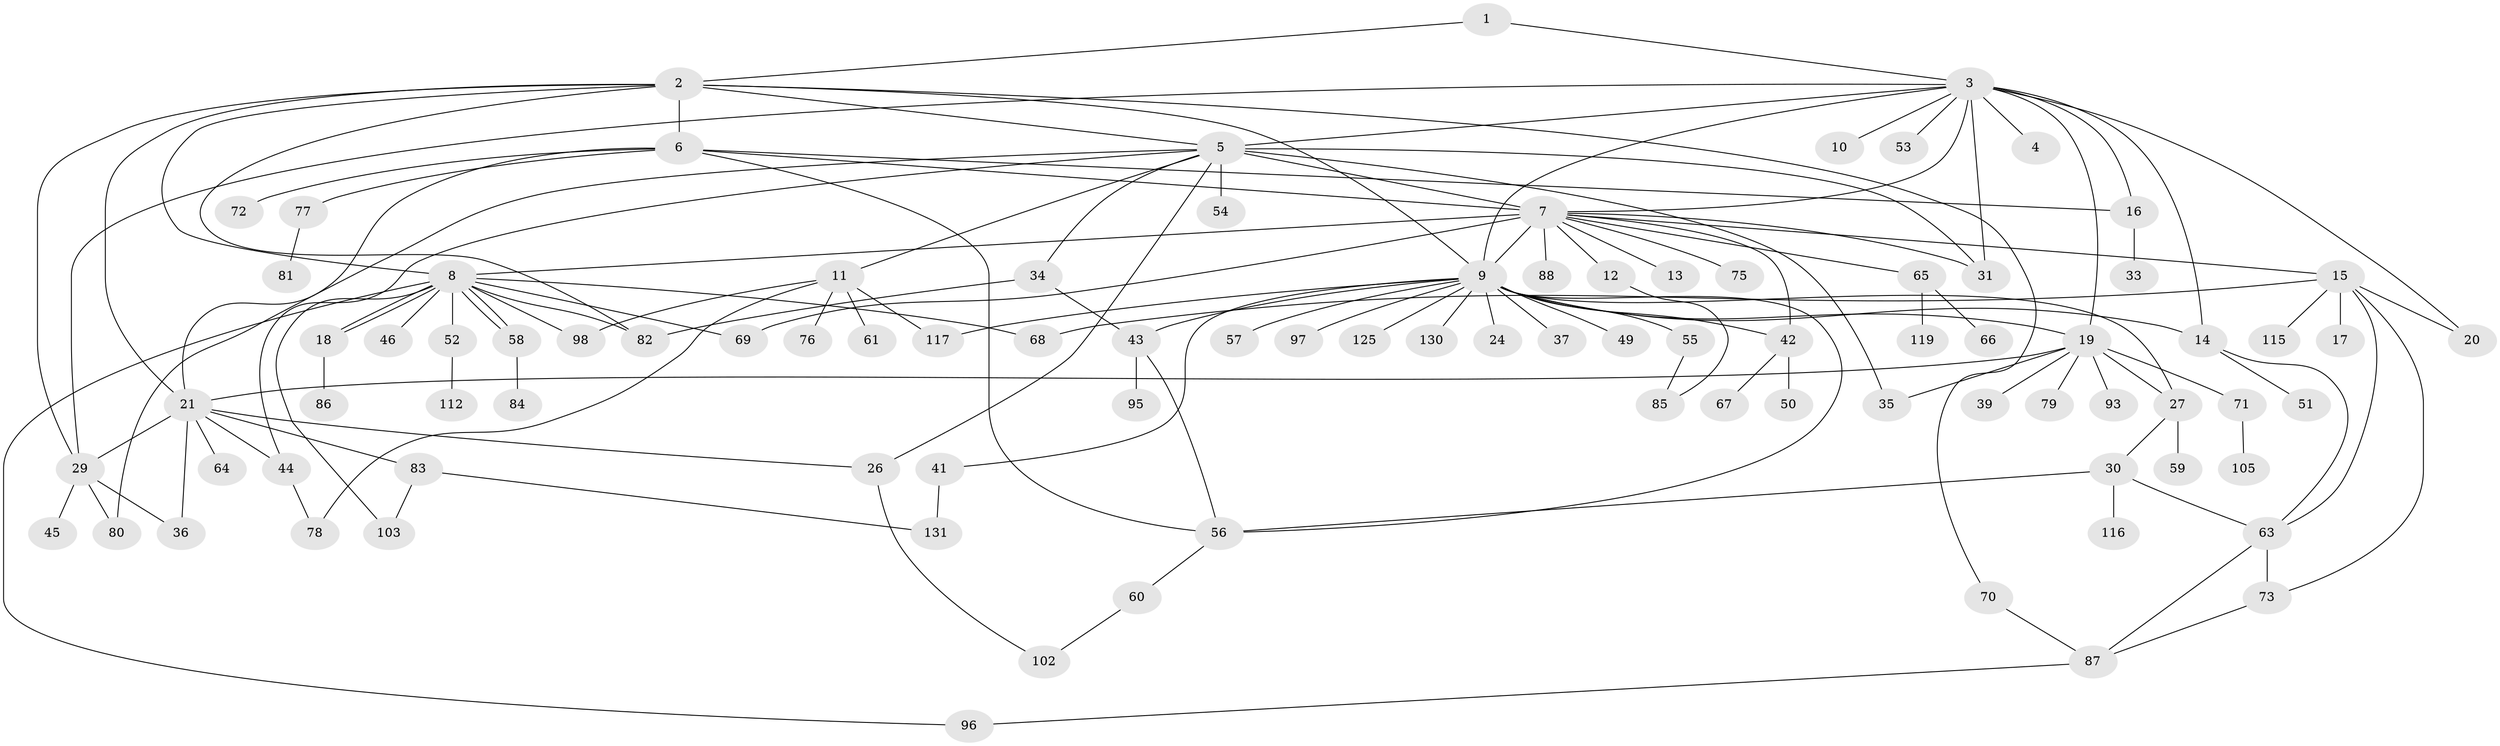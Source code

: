 // original degree distribution, {2: 0.23308270676691728, 4: 0.06766917293233082, 11: 0.015037593984962405, 1: 0.45864661654135336, 15: 0.022556390977443608, 7: 0.03007518796992481, 21: 0.007518796992481203, 6: 0.015037593984962405, 5: 0.05263157894736842, 3: 0.09022556390977443, 12: 0.007518796992481203}
// Generated by graph-tools (version 1.1) at 2025/18/03/04/25 18:18:02]
// undirected, 93 vertices, 138 edges
graph export_dot {
graph [start="1"]
  node [color=gray90,style=filled];
  1;
  2 [super="+25"];
  3 [super="+90+92+22"];
  4;
  5 [super="+28+74+47+23+91"];
  6;
  7 [super="+40+101+109"];
  8;
  9;
  10;
  11;
  12;
  13;
  14 [super="+107"];
  15;
  16;
  17;
  18 [super="+48+32"];
  19 [super="+38"];
  20;
  21 [super="+122+129+89"];
  24 [super="+110"];
  26;
  27;
  29;
  30;
  31;
  33;
  34;
  35 [super="+106"];
  36 [super="+62"];
  37 [super="+94+124+111+100"];
  39;
  41;
  42;
  43;
  44;
  45;
  46;
  49;
  50;
  51;
  52;
  53;
  54;
  55;
  56;
  57;
  58;
  59;
  60;
  61;
  63;
  64;
  65;
  66;
  67;
  68;
  69;
  70;
  71;
  72;
  73;
  75;
  76;
  77;
  78;
  79;
  80;
  81;
  82 [super="+126"];
  83;
  84;
  85;
  86;
  87;
  88;
  93;
  95 [super="+118+123"];
  96 [super="+120"];
  97;
  98 [super="+108"];
  102;
  103 [super="+132"];
  105;
  112;
  115;
  116;
  117 [super="+133"];
  119;
  125;
  130;
  131;
  1 -- 2;
  1 -- 3;
  2 -- 6;
  2 -- 8;
  2 -- 82;
  2 -- 21;
  2 -- 70;
  2 -- 9;
  2 -- 29;
  2 -- 5;
  3 -- 4;
  3 -- 5;
  3 -- 10;
  3 -- 14;
  3 -- 19 [weight=2];
  3 -- 20;
  3 -- 53;
  3 -- 16;
  3 -- 9;
  3 -- 29;
  3 -- 7;
  3 -- 31;
  5 -- 7 [weight=3];
  5 -- 11;
  5 -- 26;
  5 -- 31;
  5 -- 34;
  5 -- 44;
  5 -- 54;
  5 -- 80;
  5 -- 35;
  6 -- 16;
  6 -- 56;
  6 -- 72;
  6 -- 77;
  6 -- 21;
  6 -- 7;
  7 -- 8 [weight=2];
  7 -- 9 [weight=2];
  7 -- 12;
  7 -- 13;
  7 -- 15;
  7 -- 42;
  7 -- 65;
  7 -- 69;
  7 -- 75;
  7 -- 88;
  7 -- 31;
  8 -- 18;
  8 -- 18;
  8 -- 46;
  8 -- 52;
  8 -- 58;
  8 -- 58;
  8 -- 68;
  8 -- 69;
  8 -- 82;
  8 -- 96;
  8 -- 103;
  8 -- 98;
  9 -- 14;
  9 -- 19;
  9 -- 24;
  9 -- 27;
  9 -- 37;
  9 -- 41;
  9 -- 42;
  9 -- 43;
  9 -- 49;
  9 -- 55;
  9 -- 56;
  9 -- 57;
  9 -- 97;
  9 -- 117;
  9 -- 125;
  9 -- 130;
  11 -- 61;
  11 -- 76;
  11 -- 78;
  11 -- 98;
  11 -- 117;
  12 -- 85;
  14 -- 51;
  14 -- 63;
  15 -- 17;
  15 -- 20;
  15 -- 63;
  15 -- 68;
  15 -- 73;
  15 -- 115;
  16 -- 33;
  18 -- 86;
  19 -- 21 [weight=2];
  19 -- 27;
  19 -- 35;
  19 -- 39;
  19 -- 71;
  19 -- 79;
  19 -- 93;
  21 -- 26;
  21 -- 29;
  21 -- 36;
  21 -- 44;
  21 -- 64;
  21 -- 83;
  26 -- 102;
  27 -- 30;
  27 -- 59;
  29 -- 36;
  29 -- 45;
  29 -- 80;
  30 -- 56;
  30 -- 63;
  30 -- 116;
  34 -- 43;
  34 -- 82;
  41 -- 131;
  42 -- 50;
  42 -- 67;
  43 -- 56;
  43 -- 95;
  44 -- 78;
  52 -- 112;
  55 -- 85;
  56 -- 60;
  58 -- 84;
  60 -- 102;
  63 -- 73;
  63 -- 87;
  65 -- 66;
  65 -- 119;
  70 -- 87;
  71 -- 105;
  73 -- 87;
  77 -- 81;
  83 -- 131;
  83 -- 103;
  87 -- 96;
}
